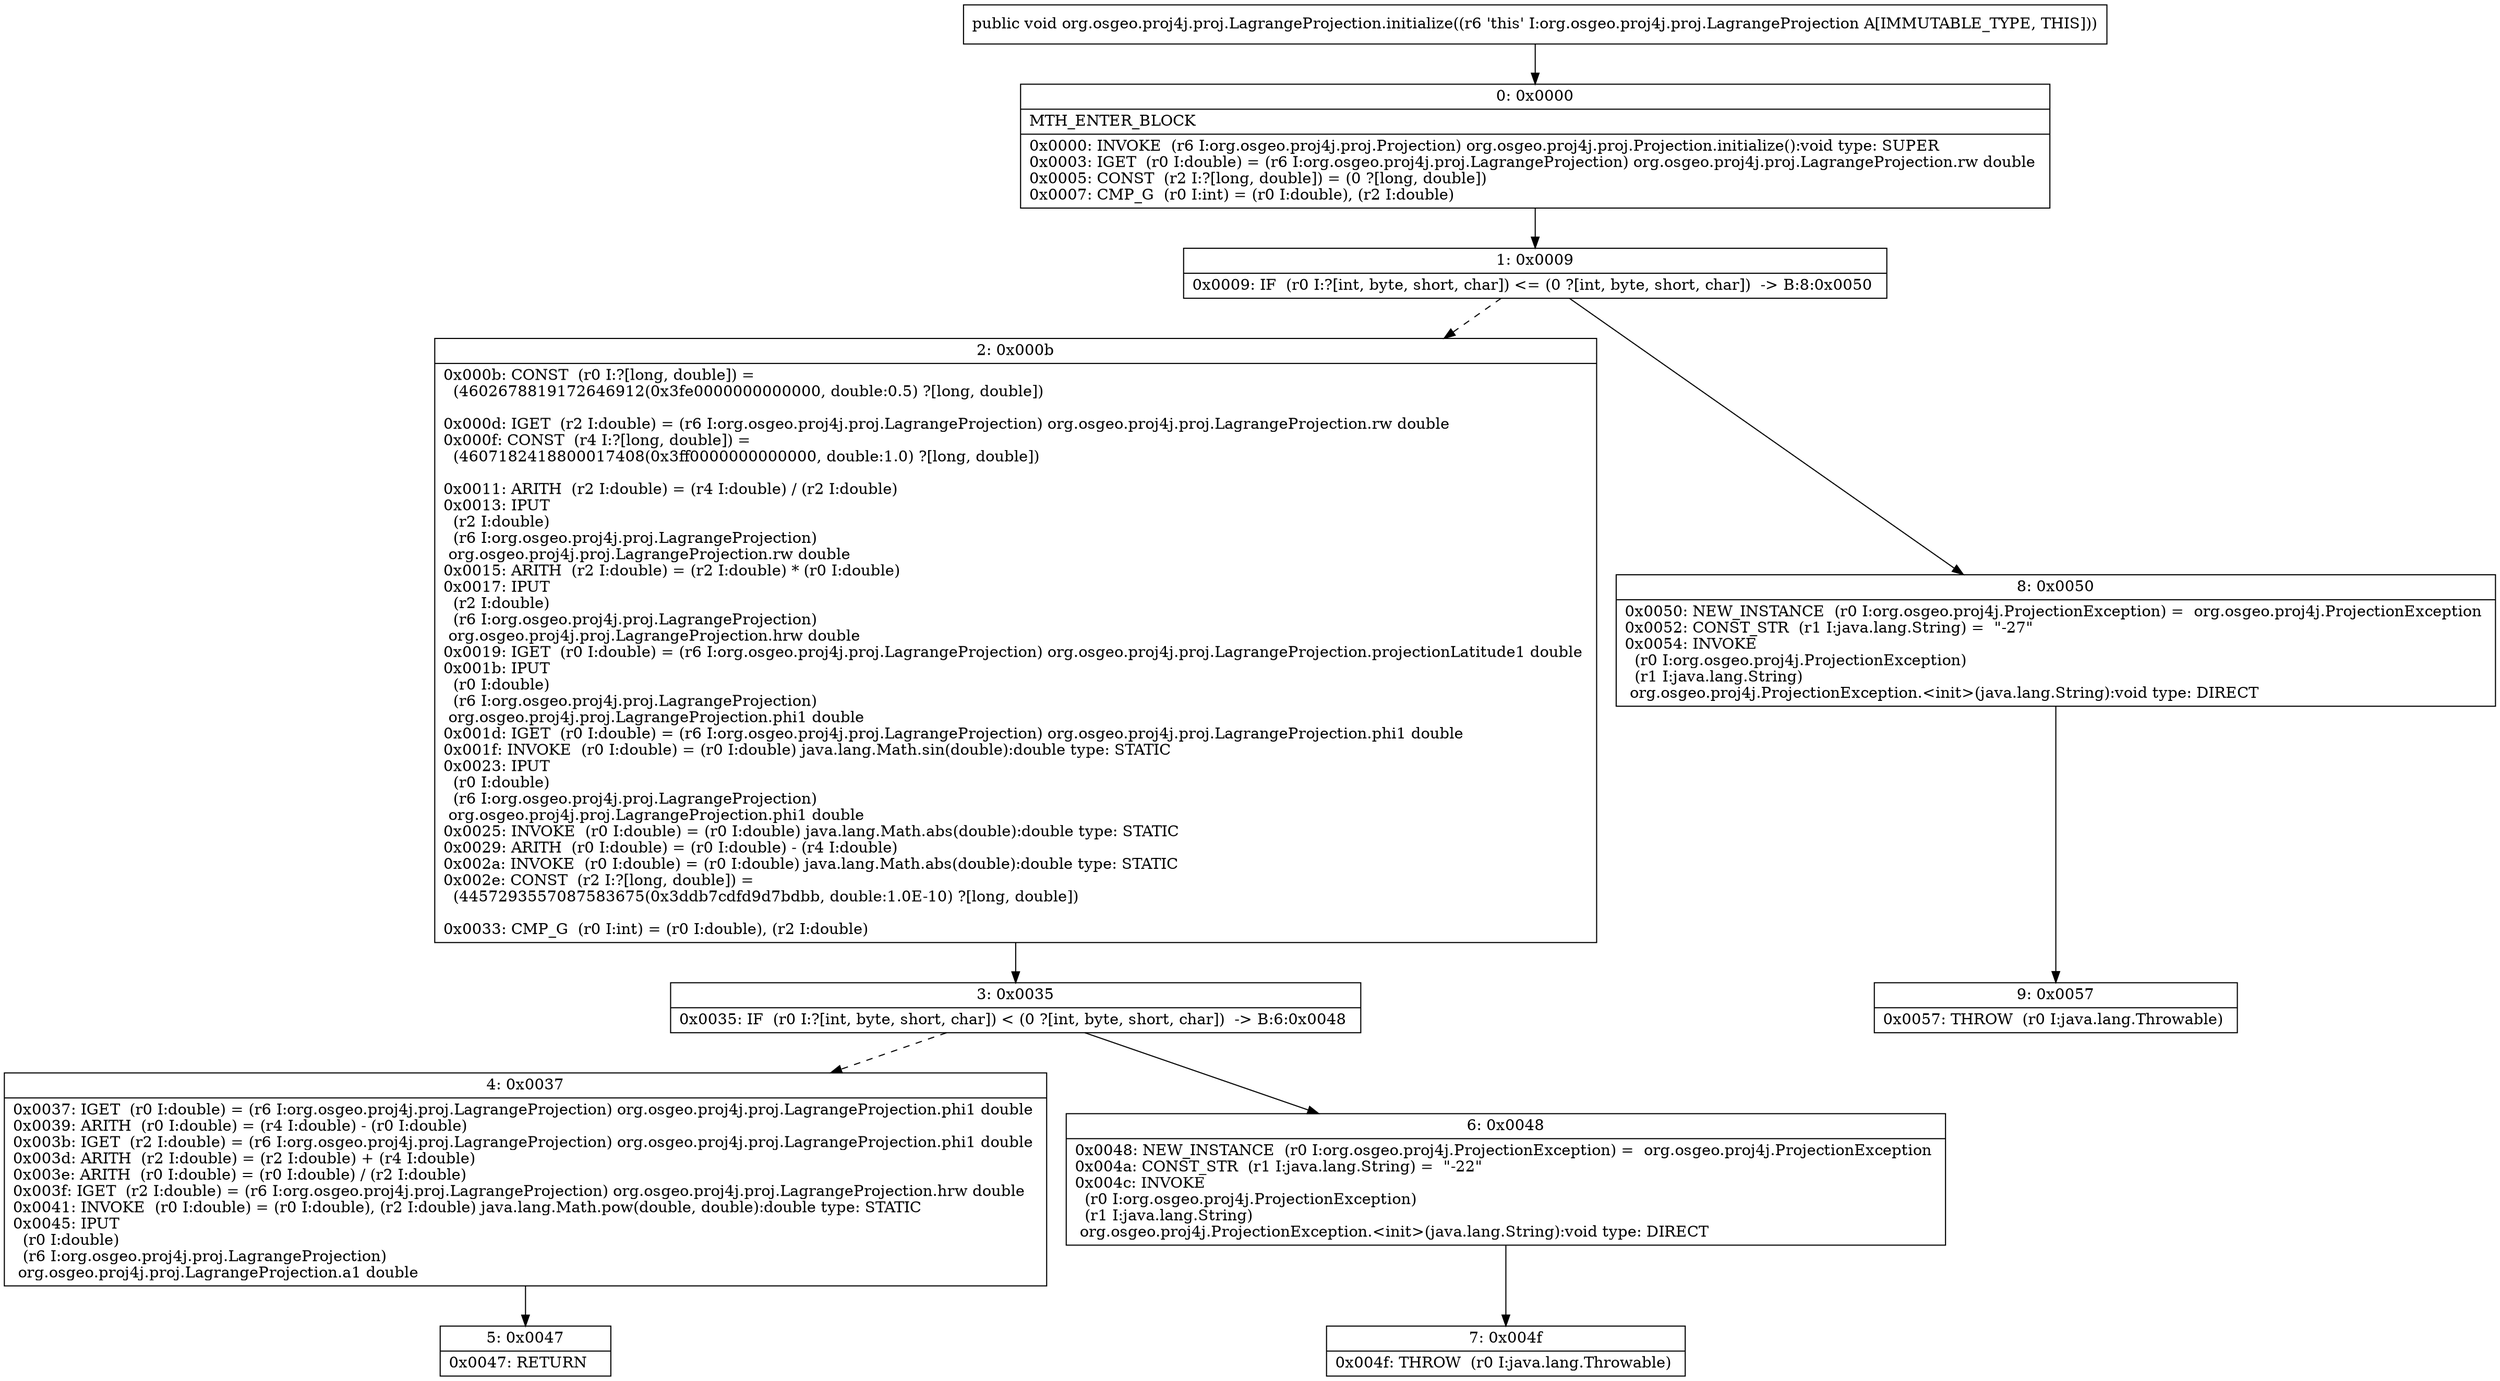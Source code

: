 digraph "CFG fororg.osgeo.proj4j.proj.LagrangeProjection.initialize()V" {
Node_0 [shape=record,label="{0\:\ 0x0000|MTH_ENTER_BLOCK\l|0x0000: INVOKE  (r6 I:org.osgeo.proj4j.proj.Projection) org.osgeo.proj4j.proj.Projection.initialize():void type: SUPER \l0x0003: IGET  (r0 I:double) = (r6 I:org.osgeo.proj4j.proj.LagrangeProjection) org.osgeo.proj4j.proj.LagrangeProjection.rw double \l0x0005: CONST  (r2 I:?[long, double]) = (0 ?[long, double]) \l0x0007: CMP_G  (r0 I:int) = (r0 I:double), (r2 I:double) \l}"];
Node_1 [shape=record,label="{1\:\ 0x0009|0x0009: IF  (r0 I:?[int, byte, short, char]) \<= (0 ?[int, byte, short, char])  \-\> B:8:0x0050 \l}"];
Node_2 [shape=record,label="{2\:\ 0x000b|0x000b: CONST  (r0 I:?[long, double]) = \l  (4602678819172646912(0x3fe0000000000000, double:0.5) ?[long, double])\l \l0x000d: IGET  (r2 I:double) = (r6 I:org.osgeo.proj4j.proj.LagrangeProjection) org.osgeo.proj4j.proj.LagrangeProjection.rw double \l0x000f: CONST  (r4 I:?[long, double]) = \l  (4607182418800017408(0x3ff0000000000000, double:1.0) ?[long, double])\l \l0x0011: ARITH  (r2 I:double) = (r4 I:double) \/ (r2 I:double) \l0x0013: IPUT  \l  (r2 I:double)\l  (r6 I:org.osgeo.proj4j.proj.LagrangeProjection)\l org.osgeo.proj4j.proj.LagrangeProjection.rw double \l0x0015: ARITH  (r2 I:double) = (r2 I:double) * (r0 I:double) \l0x0017: IPUT  \l  (r2 I:double)\l  (r6 I:org.osgeo.proj4j.proj.LagrangeProjection)\l org.osgeo.proj4j.proj.LagrangeProjection.hrw double \l0x0019: IGET  (r0 I:double) = (r6 I:org.osgeo.proj4j.proj.LagrangeProjection) org.osgeo.proj4j.proj.LagrangeProjection.projectionLatitude1 double \l0x001b: IPUT  \l  (r0 I:double)\l  (r6 I:org.osgeo.proj4j.proj.LagrangeProjection)\l org.osgeo.proj4j.proj.LagrangeProjection.phi1 double \l0x001d: IGET  (r0 I:double) = (r6 I:org.osgeo.proj4j.proj.LagrangeProjection) org.osgeo.proj4j.proj.LagrangeProjection.phi1 double \l0x001f: INVOKE  (r0 I:double) = (r0 I:double) java.lang.Math.sin(double):double type: STATIC \l0x0023: IPUT  \l  (r0 I:double)\l  (r6 I:org.osgeo.proj4j.proj.LagrangeProjection)\l org.osgeo.proj4j.proj.LagrangeProjection.phi1 double \l0x0025: INVOKE  (r0 I:double) = (r0 I:double) java.lang.Math.abs(double):double type: STATIC \l0x0029: ARITH  (r0 I:double) = (r0 I:double) \- (r4 I:double) \l0x002a: INVOKE  (r0 I:double) = (r0 I:double) java.lang.Math.abs(double):double type: STATIC \l0x002e: CONST  (r2 I:?[long, double]) = \l  (4457293557087583675(0x3ddb7cdfd9d7bdbb, double:1.0E\-10) ?[long, double])\l \l0x0033: CMP_G  (r0 I:int) = (r0 I:double), (r2 I:double) \l}"];
Node_3 [shape=record,label="{3\:\ 0x0035|0x0035: IF  (r0 I:?[int, byte, short, char]) \< (0 ?[int, byte, short, char])  \-\> B:6:0x0048 \l}"];
Node_4 [shape=record,label="{4\:\ 0x0037|0x0037: IGET  (r0 I:double) = (r6 I:org.osgeo.proj4j.proj.LagrangeProjection) org.osgeo.proj4j.proj.LagrangeProjection.phi1 double \l0x0039: ARITH  (r0 I:double) = (r4 I:double) \- (r0 I:double) \l0x003b: IGET  (r2 I:double) = (r6 I:org.osgeo.proj4j.proj.LagrangeProjection) org.osgeo.proj4j.proj.LagrangeProjection.phi1 double \l0x003d: ARITH  (r2 I:double) = (r2 I:double) + (r4 I:double) \l0x003e: ARITH  (r0 I:double) = (r0 I:double) \/ (r2 I:double) \l0x003f: IGET  (r2 I:double) = (r6 I:org.osgeo.proj4j.proj.LagrangeProjection) org.osgeo.proj4j.proj.LagrangeProjection.hrw double \l0x0041: INVOKE  (r0 I:double) = (r0 I:double), (r2 I:double) java.lang.Math.pow(double, double):double type: STATIC \l0x0045: IPUT  \l  (r0 I:double)\l  (r6 I:org.osgeo.proj4j.proj.LagrangeProjection)\l org.osgeo.proj4j.proj.LagrangeProjection.a1 double \l}"];
Node_5 [shape=record,label="{5\:\ 0x0047|0x0047: RETURN   \l}"];
Node_6 [shape=record,label="{6\:\ 0x0048|0x0048: NEW_INSTANCE  (r0 I:org.osgeo.proj4j.ProjectionException) =  org.osgeo.proj4j.ProjectionException \l0x004a: CONST_STR  (r1 I:java.lang.String) =  \"\-22\" \l0x004c: INVOKE  \l  (r0 I:org.osgeo.proj4j.ProjectionException)\l  (r1 I:java.lang.String)\l org.osgeo.proj4j.ProjectionException.\<init\>(java.lang.String):void type: DIRECT \l}"];
Node_7 [shape=record,label="{7\:\ 0x004f|0x004f: THROW  (r0 I:java.lang.Throwable) \l}"];
Node_8 [shape=record,label="{8\:\ 0x0050|0x0050: NEW_INSTANCE  (r0 I:org.osgeo.proj4j.ProjectionException) =  org.osgeo.proj4j.ProjectionException \l0x0052: CONST_STR  (r1 I:java.lang.String) =  \"\-27\" \l0x0054: INVOKE  \l  (r0 I:org.osgeo.proj4j.ProjectionException)\l  (r1 I:java.lang.String)\l org.osgeo.proj4j.ProjectionException.\<init\>(java.lang.String):void type: DIRECT \l}"];
Node_9 [shape=record,label="{9\:\ 0x0057|0x0057: THROW  (r0 I:java.lang.Throwable) \l}"];
MethodNode[shape=record,label="{public void org.osgeo.proj4j.proj.LagrangeProjection.initialize((r6 'this' I:org.osgeo.proj4j.proj.LagrangeProjection A[IMMUTABLE_TYPE, THIS])) }"];
MethodNode -> Node_0;
Node_0 -> Node_1;
Node_1 -> Node_2[style=dashed];
Node_1 -> Node_8;
Node_2 -> Node_3;
Node_3 -> Node_4[style=dashed];
Node_3 -> Node_6;
Node_4 -> Node_5;
Node_6 -> Node_7;
Node_8 -> Node_9;
}

